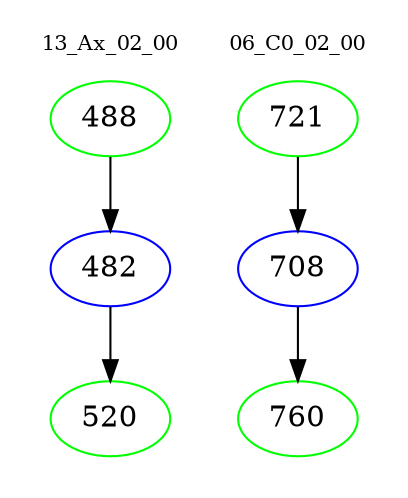 digraph{
subgraph cluster_0 {
color = white
label = "13_Ax_02_00";
fontsize=10;
T0_488 [label="488", color="green"]
T0_488 -> T0_482 [color="black"]
T0_482 [label="482", color="blue"]
T0_482 -> T0_520 [color="black"]
T0_520 [label="520", color="green"]
}
subgraph cluster_1 {
color = white
label = "06_C0_02_00";
fontsize=10;
T1_721 [label="721", color="green"]
T1_721 -> T1_708 [color="black"]
T1_708 [label="708", color="blue"]
T1_708 -> T1_760 [color="black"]
T1_760 [label="760", color="green"]
}
}

